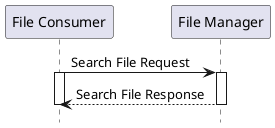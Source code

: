 @startuml
hide footbox
participant "File Consumer" as Client
participant "File Manager" as Server
"Client" -> "Server" : Search File Request
activate "Server"
activate "Client"
"Server" --> "Client" : Search File Response
deactivate "Server"
deactivate "Client"

@enduml